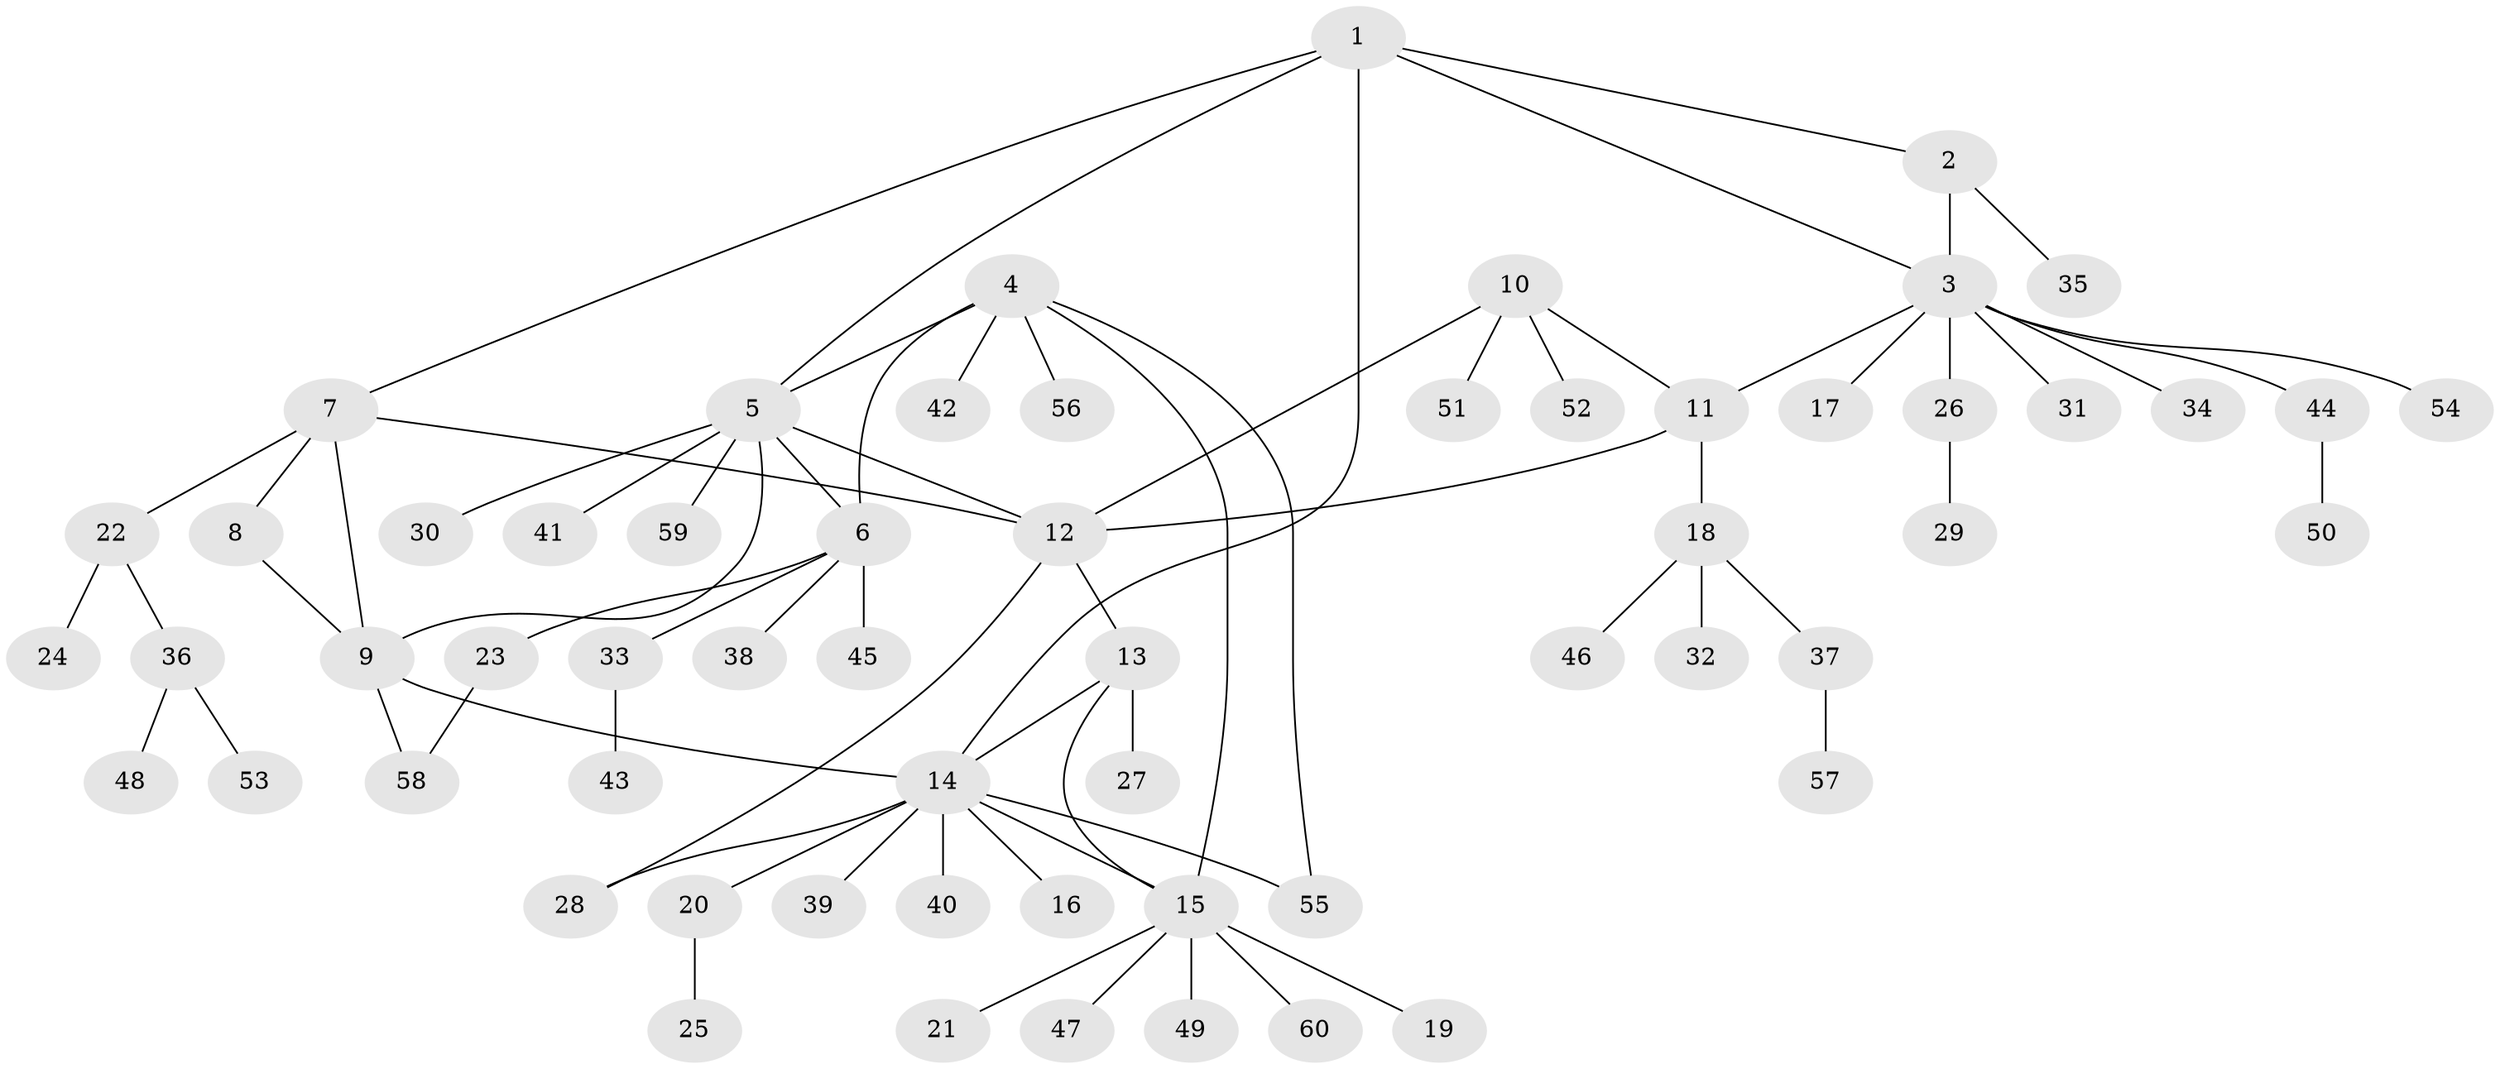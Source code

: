 // Generated by graph-tools (version 1.1) at 2025/16/03/09/25 04:16:04]
// undirected, 60 vertices, 73 edges
graph export_dot {
graph [start="1"]
  node [color=gray90,style=filled];
  1;
  2;
  3;
  4;
  5;
  6;
  7;
  8;
  9;
  10;
  11;
  12;
  13;
  14;
  15;
  16;
  17;
  18;
  19;
  20;
  21;
  22;
  23;
  24;
  25;
  26;
  27;
  28;
  29;
  30;
  31;
  32;
  33;
  34;
  35;
  36;
  37;
  38;
  39;
  40;
  41;
  42;
  43;
  44;
  45;
  46;
  47;
  48;
  49;
  50;
  51;
  52;
  53;
  54;
  55;
  56;
  57;
  58;
  59;
  60;
  1 -- 2;
  1 -- 3;
  1 -- 5;
  1 -- 7;
  1 -- 14;
  2 -- 3;
  2 -- 35;
  3 -- 11;
  3 -- 17;
  3 -- 26;
  3 -- 31;
  3 -- 34;
  3 -- 44;
  3 -- 54;
  4 -- 5;
  4 -- 6;
  4 -- 15;
  4 -- 42;
  4 -- 55;
  4 -- 56;
  5 -- 6;
  5 -- 9;
  5 -- 12;
  5 -- 30;
  5 -- 41;
  5 -- 59;
  6 -- 23;
  6 -- 33;
  6 -- 38;
  6 -- 45;
  7 -- 8;
  7 -- 9;
  7 -- 12;
  7 -- 22;
  8 -- 9;
  9 -- 14;
  9 -- 58;
  10 -- 11;
  10 -- 12;
  10 -- 51;
  10 -- 52;
  11 -- 12;
  11 -- 18;
  12 -- 13;
  12 -- 28;
  13 -- 14;
  13 -- 15;
  13 -- 27;
  14 -- 15;
  14 -- 16;
  14 -- 20;
  14 -- 28;
  14 -- 39;
  14 -- 40;
  14 -- 55;
  15 -- 19;
  15 -- 21;
  15 -- 47;
  15 -- 49;
  15 -- 60;
  18 -- 32;
  18 -- 37;
  18 -- 46;
  20 -- 25;
  22 -- 24;
  22 -- 36;
  23 -- 58;
  26 -- 29;
  33 -- 43;
  36 -- 48;
  36 -- 53;
  37 -- 57;
  44 -- 50;
}
